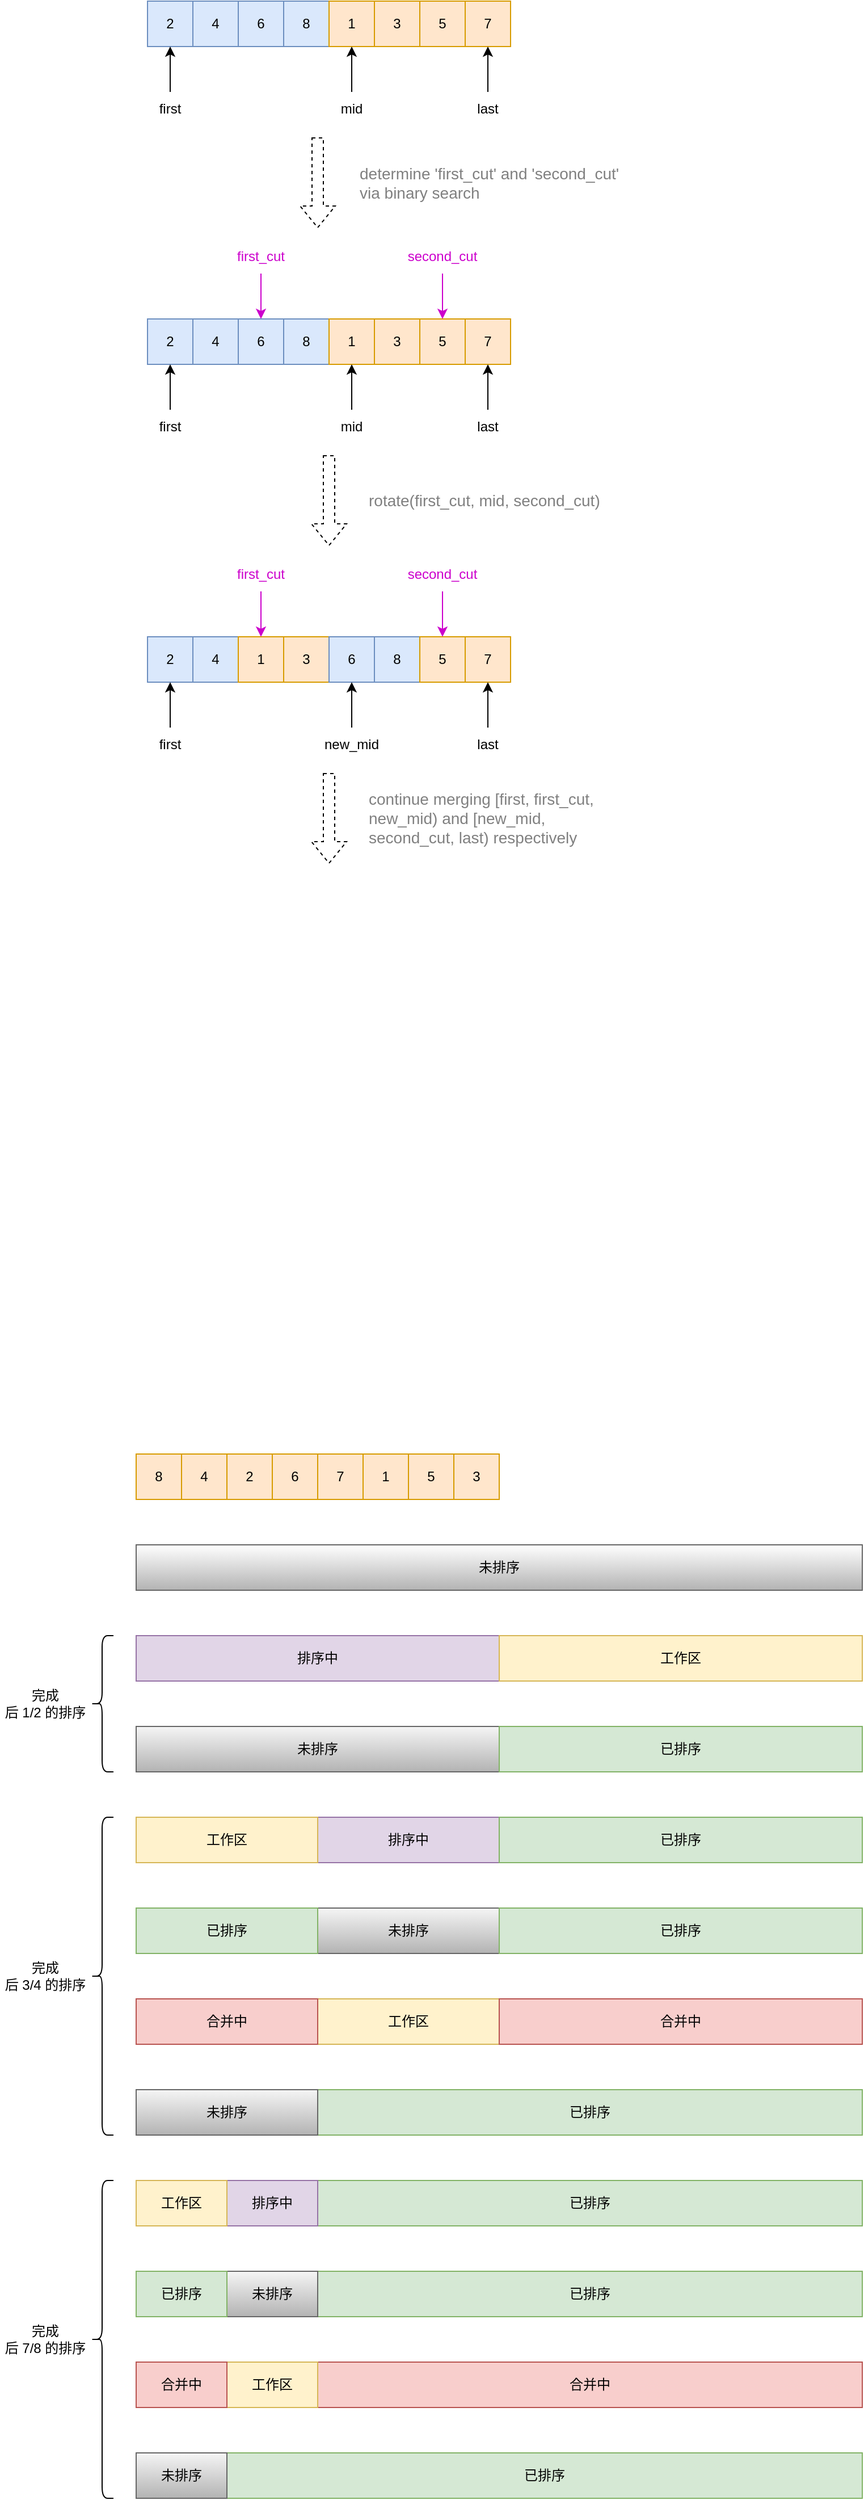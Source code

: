 <mxfile version="24.7.4">
  <diagram name="Page-1" id="1sr2ddAEipIrY1ex4lCe">
    <mxGraphModel dx="968" dy="684" grid="1" gridSize="10" guides="1" tooltips="1" connect="1" arrows="1" fold="1" page="1" pageScale="1" pageWidth="850" pageHeight="1100" math="0" shadow="0">
      <root>
        <mxCell id="0" />
        <mxCell id="1" parent="0" />
        <mxCell id="L5g4u879U5WesezdHfXY-9" value="2" style="rounded=0;whiteSpace=wrap;html=1;fillColor=#dae8fc;strokeColor=#6c8ebf;" parent="1" vertex="1">
          <mxGeometry x="210" y="40" width="40" height="40" as="geometry" />
        </mxCell>
        <mxCell id="L5g4u879U5WesezdHfXY-10" value="4" style="rounded=0;whiteSpace=wrap;html=1;fillColor=#dae8fc;strokeColor=#6c8ebf;" parent="1" vertex="1">
          <mxGeometry x="250" y="40" width="40" height="40" as="geometry" />
        </mxCell>
        <mxCell id="L5g4u879U5WesezdHfXY-11" value="6" style="rounded=0;whiteSpace=wrap;html=1;fillColor=#dae8fc;strokeColor=#6c8ebf;" parent="1" vertex="1">
          <mxGeometry x="290" y="40" width="40" height="40" as="geometry" />
        </mxCell>
        <mxCell id="L5g4u879U5WesezdHfXY-12" value="8" style="rounded=0;whiteSpace=wrap;html=1;fillColor=#dae8fc;strokeColor=#6c8ebf;" parent="1" vertex="1">
          <mxGeometry x="330" y="40" width="40" height="40" as="geometry" />
        </mxCell>
        <mxCell id="L5g4u879U5WesezdHfXY-13" value="1" style="rounded=0;whiteSpace=wrap;html=1;fillColor=#ffe6cc;strokeColor=#d79b00;" parent="1" vertex="1">
          <mxGeometry x="370" y="40" width="40" height="40" as="geometry" />
        </mxCell>
        <mxCell id="L5g4u879U5WesezdHfXY-14" value="3" style="rounded=0;whiteSpace=wrap;html=1;fillColor=#ffe6cc;strokeColor=#d79b00;" parent="1" vertex="1">
          <mxGeometry x="410" y="40" width="40" height="40" as="geometry" />
        </mxCell>
        <mxCell id="L5g4u879U5WesezdHfXY-15" value="5" style="rounded=0;whiteSpace=wrap;html=1;fillColor=#ffe6cc;strokeColor=#d79b00;" parent="1" vertex="1">
          <mxGeometry x="450" y="40" width="40" height="40" as="geometry" />
        </mxCell>
        <mxCell id="L5g4u879U5WesezdHfXY-16" value="7" style="rounded=0;whiteSpace=wrap;html=1;fillColor=#ffe6cc;strokeColor=#d79b00;" parent="1" vertex="1">
          <mxGeometry x="490" y="40" width="40" height="40" as="geometry" />
        </mxCell>
        <mxCell id="L5g4u879U5WesezdHfXY-20" style="edgeStyle=orthogonalEdgeStyle;rounded=0;orthogonalLoop=1;jettySize=auto;html=1;exitX=0.5;exitY=0;exitDx=0;exitDy=0;entryX=0.5;entryY=1;entryDx=0;entryDy=0;" parent="1" source="L5g4u879U5WesezdHfXY-17" target="L5g4u879U5WesezdHfXY-9" edge="1">
          <mxGeometry relative="1" as="geometry" />
        </mxCell>
        <mxCell id="L5g4u879U5WesezdHfXY-17" value="first" style="text;html=1;align=center;verticalAlign=middle;whiteSpace=wrap;rounded=0;" parent="1" vertex="1">
          <mxGeometry x="200" y="120" width="60" height="30" as="geometry" />
        </mxCell>
        <mxCell id="L5g4u879U5WesezdHfXY-21" style="edgeStyle=orthogonalEdgeStyle;rounded=0;orthogonalLoop=1;jettySize=auto;html=1;exitX=0.5;exitY=0;exitDx=0;exitDy=0;entryX=0.5;entryY=1;entryDx=0;entryDy=0;" parent="1" source="L5g4u879U5WesezdHfXY-18" target="L5g4u879U5WesezdHfXY-13" edge="1">
          <mxGeometry relative="1" as="geometry" />
        </mxCell>
        <mxCell id="L5g4u879U5WesezdHfXY-18" value="mid" style="text;html=1;align=center;verticalAlign=middle;whiteSpace=wrap;rounded=0;" parent="1" vertex="1">
          <mxGeometry x="360" y="120" width="60" height="30" as="geometry" />
        </mxCell>
        <mxCell id="L5g4u879U5WesezdHfXY-22" style="edgeStyle=orthogonalEdgeStyle;rounded=0;orthogonalLoop=1;jettySize=auto;html=1;exitX=0.5;exitY=0;exitDx=0;exitDy=0;entryX=0.5;entryY=1;entryDx=0;entryDy=0;" parent="1" source="L5g4u879U5WesezdHfXY-19" target="L5g4u879U5WesezdHfXY-16" edge="1">
          <mxGeometry relative="1" as="geometry" />
        </mxCell>
        <mxCell id="L5g4u879U5WesezdHfXY-19" value="last" style="text;html=1;align=center;verticalAlign=middle;whiteSpace=wrap;rounded=0;" parent="1" vertex="1">
          <mxGeometry x="480" y="120" width="60" height="30" as="geometry" />
        </mxCell>
        <mxCell id="L5g4u879U5WesezdHfXY-23" value="2" style="rounded=0;whiteSpace=wrap;html=1;fillColor=#dae8fc;strokeColor=#6c8ebf;" parent="1" vertex="1">
          <mxGeometry x="210" y="320" width="40" height="40" as="geometry" />
        </mxCell>
        <mxCell id="L5g4u879U5WesezdHfXY-24" value="4" style="rounded=0;whiteSpace=wrap;html=1;fillColor=#dae8fc;strokeColor=#6c8ebf;" parent="1" vertex="1">
          <mxGeometry x="250" y="320" width="40" height="40" as="geometry" />
        </mxCell>
        <mxCell id="L5g4u879U5WesezdHfXY-25" value="6" style="rounded=0;whiteSpace=wrap;html=1;fillColor=#dae8fc;strokeColor=#6c8ebf;" parent="1" vertex="1">
          <mxGeometry x="290" y="320" width="40" height="40" as="geometry" />
        </mxCell>
        <mxCell id="L5g4u879U5WesezdHfXY-26" value="8" style="rounded=0;whiteSpace=wrap;html=1;fillColor=#dae8fc;strokeColor=#6c8ebf;" parent="1" vertex="1">
          <mxGeometry x="330" y="320" width="40" height="40" as="geometry" />
        </mxCell>
        <mxCell id="L5g4u879U5WesezdHfXY-27" value="1" style="rounded=0;whiteSpace=wrap;html=1;fillColor=#ffe6cc;strokeColor=#d79b00;" parent="1" vertex="1">
          <mxGeometry x="370" y="320" width="40" height="40" as="geometry" />
        </mxCell>
        <mxCell id="L5g4u879U5WesezdHfXY-28" value="3" style="rounded=0;whiteSpace=wrap;html=1;fillColor=#ffe6cc;strokeColor=#d79b00;" parent="1" vertex="1">
          <mxGeometry x="410" y="320" width="40" height="40" as="geometry" />
        </mxCell>
        <mxCell id="L5g4u879U5WesezdHfXY-29" value="5" style="rounded=0;whiteSpace=wrap;html=1;fillColor=#ffe6cc;strokeColor=#d79b00;" parent="1" vertex="1">
          <mxGeometry x="450" y="320" width="40" height="40" as="geometry" />
        </mxCell>
        <mxCell id="L5g4u879U5WesezdHfXY-30" value="7" style="rounded=0;whiteSpace=wrap;html=1;fillColor=#ffe6cc;strokeColor=#d79b00;" parent="1" vertex="1">
          <mxGeometry x="490" y="320" width="40" height="40" as="geometry" />
        </mxCell>
        <mxCell id="L5g4u879U5WesezdHfXY-31" style="edgeStyle=orthogonalEdgeStyle;rounded=0;orthogonalLoop=1;jettySize=auto;html=1;exitX=0.5;exitY=0;exitDx=0;exitDy=0;entryX=0.5;entryY=1;entryDx=0;entryDy=0;" parent="1" source="L5g4u879U5WesezdHfXY-32" target="L5g4u879U5WesezdHfXY-23" edge="1">
          <mxGeometry relative="1" as="geometry" />
        </mxCell>
        <mxCell id="L5g4u879U5WesezdHfXY-32" value="first" style="text;html=1;align=center;verticalAlign=middle;whiteSpace=wrap;rounded=0;" parent="1" vertex="1">
          <mxGeometry x="200" y="400" width="60" height="30" as="geometry" />
        </mxCell>
        <mxCell id="L5g4u879U5WesezdHfXY-33" style="edgeStyle=orthogonalEdgeStyle;rounded=0;orthogonalLoop=1;jettySize=auto;html=1;exitX=0.5;exitY=0;exitDx=0;exitDy=0;entryX=0.5;entryY=1;entryDx=0;entryDy=0;" parent="1" source="L5g4u879U5WesezdHfXY-34" target="L5g4u879U5WesezdHfXY-27" edge="1">
          <mxGeometry relative="1" as="geometry" />
        </mxCell>
        <mxCell id="L5g4u879U5WesezdHfXY-34" value="mid" style="text;html=1;align=center;verticalAlign=middle;whiteSpace=wrap;rounded=0;" parent="1" vertex="1">
          <mxGeometry x="360" y="400" width="60" height="30" as="geometry" />
        </mxCell>
        <mxCell id="L5g4u879U5WesezdHfXY-35" style="edgeStyle=orthogonalEdgeStyle;rounded=0;orthogonalLoop=1;jettySize=auto;html=1;exitX=0.5;exitY=0;exitDx=0;exitDy=0;entryX=0.5;entryY=1;entryDx=0;entryDy=0;" parent="1" source="L5g4u879U5WesezdHfXY-36" target="L5g4u879U5WesezdHfXY-30" edge="1">
          <mxGeometry relative="1" as="geometry" />
        </mxCell>
        <mxCell id="L5g4u879U5WesezdHfXY-36" value="last" style="text;html=1;align=center;verticalAlign=middle;whiteSpace=wrap;rounded=0;" parent="1" vertex="1">
          <mxGeometry x="480" y="400" width="60" height="30" as="geometry" />
        </mxCell>
        <mxCell id="L5g4u879U5WesezdHfXY-38" style="edgeStyle=orthogonalEdgeStyle;rounded=0;orthogonalLoop=1;jettySize=auto;html=1;exitX=0.5;exitY=1;exitDx=0;exitDy=0;entryX=0.5;entryY=0;entryDx=0;entryDy=0;strokeColor=#CC00CC;" parent="1" source="L5g4u879U5WesezdHfXY-37" target="L5g4u879U5WesezdHfXY-29" edge="1">
          <mxGeometry relative="1" as="geometry" />
        </mxCell>
        <mxCell id="L5g4u879U5WesezdHfXY-37" value="&lt;font color=&quot;#cc00cc&quot;&gt;second_cut&lt;/font&gt;" style="text;html=1;align=center;verticalAlign=middle;whiteSpace=wrap;rounded=0;strokeColor=none;" parent="1" vertex="1">
          <mxGeometry x="440" y="250" width="60" height="30" as="geometry" />
        </mxCell>
        <mxCell id="L5g4u879U5WesezdHfXY-39" style="edgeStyle=orthogonalEdgeStyle;rounded=0;orthogonalLoop=1;jettySize=auto;html=1;exitX=0.5;exitY=1;exitDx=0;exitDy=0;entryX=0.5;entryY=0;entryDx=0;entryDy=0;strokeColor=#CC00CC;" parent="1" source="L5g4u879U5WesezdHfXY-40" edge="1">
          <mxGeometry relative="1" as="geometry">
            <mxPoint x="310" y="320" as="targetPoint" />
          </mxGeometry>
        </mxCell>
        <mxCell id="L5g4u879U5WesezdHfXY-40" value="&lt;font color=&quot;#cc00cc&quot;&gt;first_cut&lt;/font&gt;" style="text;html=1;align=center;verticalAlign=middle;whiteSpace=wrap;rounded=0;strokeColor=none;" parent="1" vertex="1">
          <mxGeometry x="280" y="250" width="60" height="30" as="geometry" />
        </mxCell>
        <mxCell id="L5g4u879U5WesezdHfXY-41" value="2" style="rounded=0;whiteSpace=wrap;html=1;fillColor=#dae8fc;strokeColor=#6c8ebf;" parent="1" vertex="1">
          <mxGeometry x="210" y="600" width="40" height="40" as="geometry" />
        </mxCell>
        <mxCell id="L5g4u879U5WesezdHfXY-42" value="4" style="rounded=0;whiteSpace=wrap;html=1;fillColor=#dae8fc;strokeColor=#6c8ebf;" parent="1" vertex="1">
          <mxGeometry x="250" y="600" width="40" height="40" as="geometry" />
        </mxCell>
        <mxCell id="L5g4u879U5WesezdHfXY-43" value="1" style="rounded=0;whiteSpace=wrap;html=1;fillColor=#ffe6cc;strokeColor=#d79b00;" parent="1" vertex="1">
          <mxGeometry x="290" y="600" width="40" height="40" as="geometry" />
        </mxCell>
        <mxCell id="L5g4u879U5WesezdHfXY-44" value="3" style="rounded=0;whiteSpace=wrap;html=1;fillColor=#ffe6cc;strokeColor=#d79b00;" parent="1" vertex="1">
          <mxGeometry x="330" y="600" width="40" height="40" as="geometry" />
        </mxCell>
        <mxCell id="L5g4u879U5WesezdHfXY-45" value="6" style="rounded=0;whiteSpace=wrap;html=1;fillColor=#dae8fc;strokeColor=#6c8ebf;" parent="1" vertex="1">
          <mxGeometry x="370" y="600" width="40" height="40" as="geometry" />
        </mxCell>
        <mxCell id="L5g4u879U5WesezdHfXY-46" value="8" style="rounded=0;whiteSpace=wrap;html=1;fillColor=#dae8fc;strokeColor=#6c8ebf;" parent="1" vertex="1">
          <mxGeometry x="410" y="600" width="40" height="40" as="geometry" />
        </mxCell>
        <mxCell id="L5g4u879U5WesezdHfXY-47" value="5" style="rounded=0;whiteSpace=wrap;html=1;fillColor=#ffe6cc;strokeColor=#d79b00;" parent="1" vertex="1">
          <mxGeometry x="450" y="600" width="40" height="40" as="geometry" />
        </mxCell>
        <mxCell id="L5g4u879U5WesezdHfXY-48" value="7" style="rounded=0;whiteSpace=wrap;html=1;fillColor=#ffe6cc;strokeColor=#d79b00;" parent="1" vertex="1">
          <mxGeometry x="490" y="600" width="40" height="40" as="geometry" />
        </mxCell>
        <mxCell id="L5g4u879U5WesezdHfXY-49" style="edgeStyle=orthogonalEdgeStyle;rounded=0;orthogonalLoop=1;jettySize=auto;html=1;exitX=0.5;exitY=0;exitDx=0;exitDy=0;entryX=0.5;entryY=1;entryDx=0;entryDy=0;" parent="1" source="L5g4u879U5WesezdHfXY-50" target="L5g4u879U5WesezdHfXY-41" edge="1">
          <mxGeometry relative="1" as="geometry" />
        </mxCell>
        <mxCell id="L5g4u879U5WesezdHfXY-50" value="first" style="text;html=1;align=center;verticalAlign=middle;whiteSpace=wrap;rounded=0;" parent="1" vertex="1">
          <mxGeometry x="200" y="680" width="60" height="30" as="geometry" />
        </mxCell>
        <mxCell id="L5g4u879U5WesezdHfXY-51" style="edgeStyle=orthogonalEdgeStyle;rounded=0;orthogonalLoop=1;jettySize=auto;html=1;entryX=0.5;entryY=1;entryDx=0;entryDy=0;" parent="1" source="L5g4u879U5WesezdHfXY-52" edge="1">
          <mxGeometry relative="1" as="geometry">
            <mxPoint x="390" y="640" as="targetPoint" />
          </mxGeometry>
        </mxCell>
        <mxCell id="L5g4u879U5WesezdHfXY-52" value="new_mid" style="text;html=1;align=center;verticalAlign=middle;whiteSpace=wrap;rounded=0;" parent="1" vertex="1">
          <mxGeometry x="360" y="680" width="60" height="30" as="geometry" />
        </mxCell>
        <mxCell id="L5g4u879U5WesezdHfXY-53" style="edgeStyle=orthogonalEdgeStyle;rounded=0;orthogonalLoop=1;jettySize=auto;html=1;exitX=0.5;exitY=0;exitDx=0;exitDy=0;entryX=0.5;entryY=1;entryDx=0;entryDy=0;" parent="1" source="L5g4u879U5WesezdHfXY-54" target="L5g4u879U5WesezdHfXY-48" edge="1">
          <mxGeometry relative="1" as="geometry" />
        </mxCell>
        <mxCell id="L5g4u879U5WesezdHfXY-54" value="last" style="text;html=1;align=center;verticalAlign=middle;whiteSpace=wrap;rounded=0;" parent="1" vertex="1">
          <mxGeometry x="480" y="680" width="60" height="30" as="geometry" />
        </mxCell>
        <mxCell id="L5g4u879U5WesezdHfXY-55" style="edgeStyle=orthogonalEdgeStyle;rounded=0;orthogonalLoop=1;jettySize=auto;html=1;exitX=0.5;exitY=1;exitDx=0;exitDy=0;entryX=0.5;entryY=0;entryDx=0;entryDy=0;strokeColor=#CC00CC;" parent="1" source="L5g4u879U5WesezdHfXY-56" target="L5g4u879U5WesezdHfXY-47" edge="1">
          <mxGeometry relative="1" as="geometry" />
        </mxCell>
        <mxCell id="L5g4u879U5WesezdHfXY-56" value="&lt;font color=&quot;#cc00cc&quot;&gt;second_cut&lt;/font&gt;" style="text;html=1;align=center;verticalAlign=middle;whiteSpace=wrap;rounded=0;strokeColor=none;" parent="1" vertex="1">
          <mxGeometry x="440" y="530" width="60" height="30" as="geometry" />
        </mxCell>
        <mxCell id="L5g4u879U5WesezdHfXY-57" style="edgeStyle=orthogonalEdgeStyle;rounded=0;orthogonalLoop=1;jettySize=auto;html=1;exitX=0.5;exitY=1;exitDx=0;exitDy=0;entryX=0.5;entryY=0;entryDx=0;entryDy=0;strokeColor=#CC00CC;" parent="1" source="L5g4u879U5WesezdHfXY-58" edge="1">
          <mxGeometry relative="1" as="geometry">
            <mxPoint x="310" y="600" as="targetPoint" />
          </mxGeometry>
        </mxCell>
        <mxCell id="L5g4u879U5WesezdHfXY-58" value="&lt;font color=&quot;#cc00cc&quot;&gt;first_cut&lt;/font&gt;" style="text;html=1;align=center;verticalAlign=middle;whiteSpace=wrap;rounded=0;strokeColor=none;" parent="1" vertex="1">
          <mxGeometry x="280" y="530" width="60" height="30" as="geometry" />
        </mxCell>
        <mxCell id="L5g4u879U5WesezdHfXY-60" value="" style="shape=flexArrow;endArrow=classic;html=1;rounded=0;dashed=1;" parent="1" edge="1">
          <mxGeometry width="50" height="50" relative="1" as="geometry">
            <mxPoint x="370" y="440" as="sourcePoint" />
            <mxPoint x="370" y="520" as="targetPoint" />
          </mxGeometry>
        </mxCell>
        <mxCell id="L5g4u879U5WesezdHfXY-61" value="" style="shape=flexArrow;endArrow=classic;html=1;rounded=0;dashed=1;" parent="1" edge="1">
          <mxGeometry width="50" height="50" relative="1" as="geometry">
            <mxPoint x="360" y="160" as="sourcePoint" />
            <mxPoint x="360" y="240" as="targetPoint" />
          </mxGeometry>
        </mxCell>
        <mxCell id="L5g4u879U5WesezdHfXY-62" value="determine &#39;first_cut&#39; and &#39;second_cut&#39; via binary search" style="text;html=1;align=left;verticalAlign=middle;whiteSpace=wrap;rounded=0;fontColor=#808080;fontSize=14;" parent="1" vertex="1">
          <mxGeometry x="395" y="180" width="235" height="40" as="geometry" />
        </mxCell>
        <mxCell id="L5g4u879U5WesezdHfXY-63" value="rotate(first_cut, mid, second_cut)" style="text;html=1;align=left;verticalAlign=middle;whiteSpace=wrap;rounded=0;fontColor=#808080;fontSize=14;" parent="1" vertex="1">
          <mxGeometry x="402.5" y="460" width="215" height="40" as="geometry" />
        </mxCell>
        <mxCell id="L5g4u879U5WesezdHfXY-64" value="" style="shape=flexArrow;endArrow=classic;html=1;rounded=0;dashed=1;" parent="1" edge="1">
          <mxGeometry width="50" height="50" relative="1" as="geometry">
            <mxPoint x="370" y="720" as="sourcePoint" />
            <mxPoint x="370" y="800" as="targetPoint" />
          </mxGeometry>
        </mxCell>
        <mxCell id="L5g4u879U5WesezdHfXY-65" value="continue merging [first, first_cut, new_mid) and [new_mid, second_cut, last) respectively" style="text;html=1;align=left;verticalAlign=middle;whiteSpace=wrap;rounded=0;fontColor=#808080;fontSize=14;" parent="1" vertex="1">
          <mxGeometry x="402.5" y="740" width="215" height="40" as="geometry" />
        </mxCell>
        <mxCell id="LEZDIoRWYVS7G4q_UFKv-1" value="8" style="rounded=0;whiteSpace=wrap;html=1;fillColor=#ffe6cc;strokeColor=#d79b00;" vertex="1" parent="1">
          <mxGeometry x="200" y="1320" width="40" height="40" as="geometry" />
        </mxCell>
        <mxCell id="LEZDIoRWYVS7G4q_UFKv-2" value="4" style="rounded=0;whiteSpace=wrap;html=1;fillColor=#ffe6cc;strokeColor=#d79b00;" vertex="1" parent="1">
          <mxGeometry x="240" y="1320" width="40" height="40" as="geometry" />
        </mxCell>
        <mxCell id="LEZDIoRWYVS7G4q_UFKv-3" value="2" style="rounded=0;whiteSpace=wrap;html=1;fillColor=#ffe6cc;strokeColor=#d79b00;" vertex="1" parent="1">
          <mxGeometry x="280" y="1320" width="40" height="40" as="geometry" />
        </mxCell>
        <mxCell id="LEZDIoRWYVS7G4q_UFKv-4" value="6" style="rounded=0;whiteSpace=wrap;html=1;fillColor=#ffe6cc;strokeColor=#d79b00;" vertex="1" parent="1">
          <mxGeometry x="320" y="1320" width="40" height="40" as="geometry" />
        </mxCell>
        <mxCell id="LEZDIoRWYVS7G4q_UFKv-5" value="7" style="rounded=0;whiteSpace=wrap;html=1;fillColor=#ffe6cc;strokeColor=#d79b00;" vertex="1" parent="1">
          <mxGeometry x="360" y="1320" width="40" height="40" as="geometry" />
        </mxCell>
        <mxCell id="LEZDIoRWYVS7G4q_UFKv-6" value="1" style="rounded=0;whiteSpace=wrap;html=1;fillColor=#ffe6cc;strokeColor=#d79b00;" vertex="1" parent="1">
          <mxGeometry x="400" y="1320" width="40" height="40" as="geometry" />
        </mxCell>
        <mxCell id="LEZDIoRWYVS7G4q_UFKv-7" value="5" style="rounded=0;whiteSpace=wrap;html=1;fillColor=#ffe6cc;strokeColor=#d79b00;" vertex="1" parent="1">
          <mxGeometry x="440" y="1320" width="40" height="40" as="geometry" />
        </mxCell>
        <mxCell id="LEZDIoRWYVS7G4q_UFKv-8" value="3" style="rounded=0;whiteSpace=wrap;html=1;fillColor=#ffe6cc;strokeColor=#d79b00;" vertex="1" parent="1">
          <mxGeometry x="480" y="1320" width="40" height="40" as="geometry" />
        </mxCell>
        <mxCell id="LEZDIoRWYVS7G4q_UFKv-9" value="未排序" style="rounded=0;whiteSpace=wrap;html=1;fillStyle=cross-hatch;fillColor=default;strokeColor=#666666;gradientColor=#b3b3b3;" vertex="1" parent="1">
          <mxGeometry x="200" y="1400" width="640" height="40" as="geometry" />
        </mxCell>
        <mxCell id="LEZDIoRWYVS7G4q_UFKv-10" value="排序中" style="rounded=0;whiteSpace=wrap;html=1;fillColor=#e1d5e7;strokeColor=#9673a6;" vertex="1" parent="1">
          <mxGeometry x="200" y="1480" width="320" height="40" as="geometry" />
        </mxCell>
        <mxCell id="LEZDIoRWYVS7G4q_UFKv-11" value="工作区" style="rounded=0;whiteSpace=wrap;html=1;fillColor=#fff2cc;strokeColor=#d6b656;" vertex="1" parent="1">
          <mxGeometry x="520" y="1480" width="320" height="40" as="geometry" />
        </mxCell>
        <mxCell id="LEZDIoRWYVS7G4q_UFKv-12" value="未排序" style="rounded=0;whiteSpace=wrap;html=1;fillColor=#f5f5f5;gradientColor=#b3b3b3;strokeColor=#666666;" vertex="1" parent="1">
          <mxGeometry x="200" y="1560" width="320" height="40" as="geometry" />
        </mxCell>
        <mxCell id="LEZDIoRWYVS7G4q_UFKv-13" value="已排序" style="rounded=0;whiteSpace=wrap;html=1;fillColor=#d5e8d4;strokeColor=#82b366;" vertex="1" parent="1">
          <mxGeometry x="520" y="1560" width="320" height="40" as="geometry" />
        </mxCell>
        <mxCell id="LEZDIoRWYVS7G4q_UFKv-14" value="排序中" style="rounded=0;whiteSpace=wrap;html=1;fillColor=#e1d5e7;strokeColor=#9673a6;" vertex="1" parent="1">
          <mxGeometry x="360" y="1640" width="160" height="40" as="geometry" />
        </mxCell>
        <mxCell id="LEZDIoRWYVS7G4q_UFKv-15" value="已排序" style="rounded=0;whiteSpace=wrap;html=1;fillColor=#d5e8d4;strokeColor=#82b366;" vertex="1" parent="1">
          <mxGeometry x="520" y="1640" width="320" height="40" as="geometry" />
        </mxCell>
        <mxCell id="LEZDIoRWYVS7G4q_UFKv-16" value="工作区" style="rounded=0;whiteSpace=wrap;html=1;fillColor=#fff2cc;strokeColor=#d6b656;" vertex="1" parent="1">
          <mxGeometry x="200" y="1640" width="160" height="40" as="geometry" />
        </mxCell>
        <mxCell id="LEZDIoRWYVS7G4q_UFKv-17" value="未排序" style="rounded=0;whiteSpace=wrap;html=1;fillColor=#f5f5f5;gradientColor=#b3b3b3;strokeColor=#666666;" vertex="1" parent="1">
          <mxGeometry x="360" y="1720" width="160" height="40" as="geometry" />
        </mxCell>
        <mxCell id="LEZDIoRWYVS7G4q_UFKv-18" value="已排序" style="rounded=0;whiteSpace=wrap;html=1;fillColor=#d5e8d4;strokeColor=#82b366;" vertex="1" parent="1">
          <mxGeometry x="520" y="1720" width="320" height="40" as="geometry" />
        </mxCell>
        <mxCell id="LEZDIoRWYVS7G4q_UFKv-19" value="已排序" style="rounded=0;whiteSpace=wrap;html=1;fillColor=#d5e8d4;strokeColor=#82b366;" vertex="1" parent="1">
          <mxGeometry x="200" y="1720" width="160" height="40" as="geometry" />
        </mxCell>
        <mxCell id="LEZDIoRWYVS7G4q_UFKv-21" value="已排序" style="rounded=0;whiteSpace=wrap;html=1;fillColor=#d5e8d4;strokeColor=#82b366;" vertex="1" parent="1">
          <mxGeometry x="360" y="1880" width="480" height="40" as="geometry" />
        </mxCell>
        <mxCell id="LEZDIoRWYVS7G4q_UFKv-22" value="未排序" style="rounded=0;whiteSpace=wrap;html=1;fillColor=#f5f5f5;gradientColor=#b3b3b3;strokeColor=#666666;" vertex="1" parent="1">
          <mxGeometry x="200" y="1880" width="160" height="40" as="geometry" />
        </mxCell>
        <mxCell id="LEZDIoRWYVS7G4q_UFKv-23" value="工作区" style="rounded=0;whiteSpace=wrap;html=1;fillColor=#fff2cc;strokeColor=#d6b656;" vertex="1" parent="1">
          <mxGeometry x="360" y="1800" width="160" height="40" as="geometry" />
        </mxCell>
        <mxCell id="LEZDIoRWYVS7G4q_UFKv-24" value="合并中" style="rounded=0;whiteSpace=wrap;html=1;fillColor=#f8cecc;strokeColor=#b85450;" vertex="1" parent="1">
          <mxGeometry x="520" y="1800" width="320" height="40" as="geometry" />
        </mxCell>
        <mxCell id="LEZDIoRWYVS7G4q_UFKv-25" value="合并中" style="rounded=0;whiteSpace=wrap;html=1;fillColor=#f8cecc;strokeColor=#b85450;" vertex="1" parent="1">
          <mxGeometry x="200" y="1800" width="160" height="40" as="geometry" />
        </mxCell>
        <mxCell id="LEZDIoRWYVS7G4q_UFKv-26" value="已排序" style="rounded=0;whiteSpace=wrap;html=1;fillColor=#d5e8d4;strokeColor=#82b366;" vertex="1" parent="1">
          <mxGeometry x="360" y="1960" width="480" height="40" as="geometry" />
        </mxCell>
        <mxCell id="LEZDIoRWYVS7G4q_UFKv-27" value="排序中" style="rounded=0;whiteSpace=wrap;html=1;fillColor=#e1d5e7;strokeColor=#9673a6;" vertex="1" parent="1">
          <mxGeometry x="280" y="1960" width="80" height="40" as="geometry" />
        </mxCell>
        <mxCell id="LEZDIoRWYVS7G4q_UFKv-28" value="工作区" style="rounded=0;whiteSpace=wrap;html=1;fillColor=#fff2cc;strokeColor=#d6b656;" vertex="1" parent="1">
          <mxGeometry x="200" y="1960" width="80" height="40" as="geometry" />
        </mxCell>
        <mxCell id="LEZDIoRWYVS7G4q_UFKv-29" value="已排序" style="rounded=0;whiteSpace=wrap;html=1;fillColor=#d5e8d4;strokeColor=#82b366;" vertex="1" parent="1">
          <mxGeometry x="360" y="2040" width="480" height="40" as="geometry" />
        </mxCell>
        <mxCell id="LEZDIoRWYVS7G4q_UFKv-30" value="未排序" style="rounded=0;whiteSpace=wrap;html=1;fillColor=#f5f5f5;gradientColor=#b3b3b3;strokeColor=#666666;" vertex="1" parent="1">
          <mxGeometry x="280" y="2040" width="80" height="40" as="geometry" />
        </mxCell>
        <mxCell id="LEZDIoRWYVS7G4q_UFKv-31" value="已排序" style="rounded=0;whiteSpace=wrap;html=1;fillColor=#d5e8d4;strokeColor=#82b366;" vertex="1" parent="1">
          <mxGeometry x="200" y="2040" width="80" height="40" as="geometry" />
        </mxCell>
        <mxCell id="LEZDIoRWYVS7G4q_UFKv-32" value="合并中" style="rounded=0;whiteSpace=wrap;html=1;fillColor=#f8cecc;strokeColor=#b85450;" vertex="1" parent="1">
          <mxGeometry x="360" y="2120" width="480" height="40" as="geometry" />
        </mxCell>
        <mxCell id="LEZDIoRWYVS7G4q_UFKv-33" value="工作区" style="rounded=0;whiteSpace=wrap;html=1;fillColor=#fff2cc;strokeColor=#d6b656;" vertex="1" parent="1">
          <mxGeometry x="280" y="2120" width="80" height="40" as="geometry" />
        </mxCell>
        <mxCell id="LEZDIoRWYVS7G4q_UFKv-34" value="合并中" style="rounded=0;whiteSpace=wrap;html=1;fillColor=#f8cecc;strokeColor=#b85450;" vertex="1" parent="1">
          <mxGeometry x="200" y="2120" width="80" height="40" as="geometry" />
        </mxCell>
        <mxCell id="LEZDIoRWYVS7G4q_UFKv-35" value="已排序" style="rounded=0;whiteSpace=wrap;html=1;fillColor=#d5e8d4;strokeColor=#82b366;" vertex="1" parent="1">
          <mxGeometry x="280" y="2200" width="560" height="40" as="geometry" />
        </mxCell>
        <mxCell id="LEZDIoRWYVS7G4q_UFKv-36" value="未排序" style="rounded=0;whiteSpace=wrap;html=1;fillColor=#f5f5f5;gradientColor=#b3b3b3;strokeColor=#666666;" vertex="1" parent="1">
          <mxGeometry x="200" y="2200" width="80" height="40" as="geometry" />
        </mxCell>
        <mxCell id="LEZDIoRWYVS7G4q_UFKv-37" value="" style="shape=curlyBracket;whiteSpace=wrap;html=1;rounded=1;labelPosition=left;verticalLabelPosition=middle;align=right;verticalAlign=middle;" vertex="1" parent="1">
          <mxGeometry x="160" y="1480" width="20" height="120" as="geometry" />
        </mxCell>
        <mxCell id="LEZDIoRWYVS7G4q_UFKv-39" value="" style="shape=curlyBracket;whiteSpace=wrap;html=1;rounded=1;labelPosition=left;verticalLabelPosition=middle;align=right;verticalAlign=middle;" vertex="1" parent="1">
          <mxGeometry x="160" y="1640" width="20" height="280" as="geometry" />
        </mxCell>
        <mxCell id="LEZDIoRWYVS7G4q_UFKv-40" value="" style="shape=curlyBracket;whiteSpace=wrap;html=1;rounded=1;labelPosition=left;verticalLabelPosition=middle;align=right;verticalAlign=middle;" vertex="1" parent="1">
          <mxGeometry x="160" y="1960" width="20" height="280" as="geometry" />
        </mxCell>
        <mxCell id="LEZDIoRWYVS7G4q_UFKv-41" value="完成&lt;div&gt;后 1/2 的排序&lt;/div&gt;" style="text;html=1;align=center;verticalAlign=middle;whiteSpace=wrap;rounded=0;" vertex="1" parent="1">
          <mxGeometry x="80" y="1525" width="80" height="30" as="geometry" />
        </mxCell>
        <mxCell id="LEZDIoRWYVS7G4q_UFKv-42" value="完成&lt;div&gt;后 3/4 的排序&lt;/div&gt;" style="text;html=1;align=center;verticalAlign=middle;whiteSpace=wrap;rounded=0;" vertex="1" parent="1">
          <mxGeometry x="80" y="1765" width="80" height="30" as="geometry" />
        </mxCell>
        <mxCell id="LEZDIoRWYVS7G4q_UFKv-43" value="完成&lt;div&gt;后 7/8 的排序&lt;/div&gt;" style="text;html=1;align=center;verticalAlign=middle;whiteSpace=wrap;rounded=0;" vertex="1" parent="1">
          <mxGeometry x="80" y="2085" width="80" height="30" as="geometry" />
        </mxCell>
      </root>
    </mxGraphModel>
  </diagram>
</mxfile>

